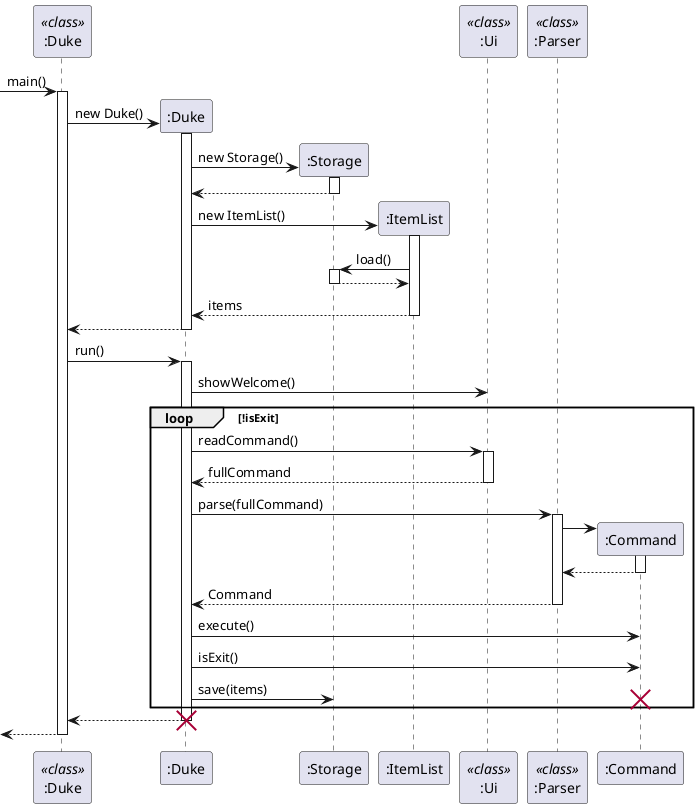 @startuml
participant ":Duke" as DukeClass <<class>>
participant ":Duke" as Duke
participant ":Storage" as Storage
participant ":ItemList" as ItemList
participant ":Ui" as Ui <<class>>
participant ":Parser" as Parser <<class>>
participant ":Command" as Command

-> DukeClass : main()
activate DukeClass

create Duke
DukeClass -> Duke: new Duke()
activate Duke

create Storage
Duke -> Storage : new Storage()
activate Storage

Duke <-- Storage
deactivate Storage

create ItemList
Duke -> ItemList : new ItemList()
activate ItemList

Storage <- ItemList : load()
activate Storage

Storage --> ItemList
deactivate Storage

Duke <-- ItemList : items
deactivate ItemList

DukeClass <-- Duke
deactivate Duke

DukeClass -> Duke : run()
activate Duke

'Duke runs

Duke -> Ui : showWelcome()

loop !isExit

Duke -> Ui : readCommand()
activate Ui

Duke <-- Ui : fullCommand
deactivate Ui

Duke -> Parser : parse(fullCommand)
activate Parser

create Command
Parser -> Command
activate Command

Parser <-- Command
deactivate Command

Duke <-- Parser : Command
deactivate Parser

Duke -> Command : execute()

Duke -> Command : isExit()

Duke -> Storage : save(items)

destroy Command

end

'Duke stops

DukeClass <-- Duke
deactivate Duke

destroy Duke

<-- DukeClass
deactivate DukeClass
@enduml
